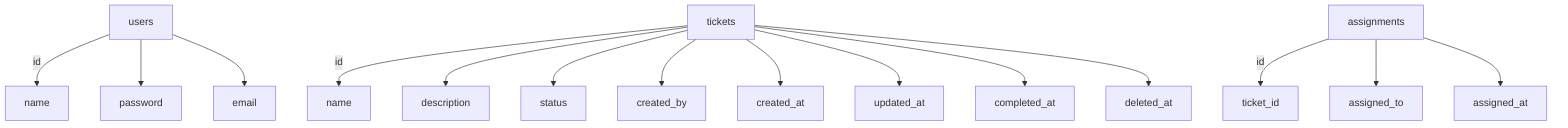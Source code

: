 flowchart TD
    A["users"] -->|id| A1["name"]
    A --> A2["password"]
    A --> A3["email"]
    
    B["tickets"] -->|id| B1["name"]
    B --> B2["description"]
    B --> B3["status"]
    B --> B4["created_by"]
    B --> B5["created_at"]
    B --> B6["updated_at"]
    B --> B7["completed_at"]
    B --> B8["deleted_at"]
    
    C["assignments"] -->|id| C1["ticket_id"]
    C --> C2["assigned_to"]
    C --> C3["assigned_at"]